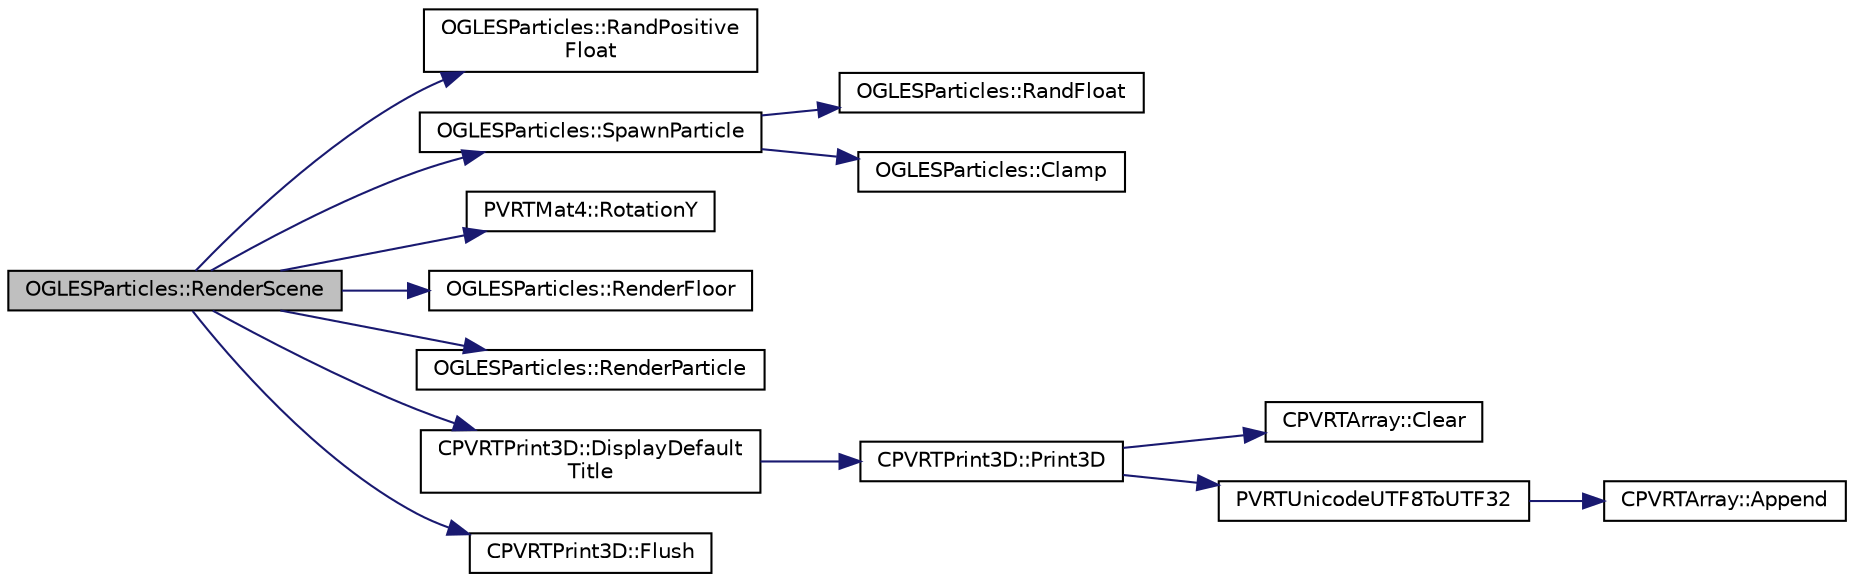digraph "OGLESParticles::RenderScene"
{
  edge [fontname="Helvetica",fontsize="10",labelfontname="Helvetica",labelfontsize="10"];
  node [fontname="Helvetica",fontsize="10",shape=record];
  rankdir="LR";
  Node1 [label="OGLESParticles::RenderScene",height=0.2,width=0.4,color="black", fillcolor="grey75", style="filled", fontcolor="black"];
  Node1 -> Node2 [color="midnightblue",fontsize="10",style="solid",fontname="Helvetica"];
  Node2 [label="OGLESParticles::RandPositive\lFloat",height=0.2,width=0.4,color="black", fillcolor="white", style="filled",URL="$class_o_g_l_e_s_particles.html#a7f5b19f2a598e9e7d9db9c16dbc5d384"];
  Node1 -> Node3 [color="midnightblue",fontsize="10",style="solid",fontname="Helvetica"];
  Node3 [label="OGLESParticles::SpawnParticle",height=0.2,width=0.4,color="black", fillcolor="white", style="filled",URL="$class_o_g_l_e_s_particles.html#aa35481641deea4ab08bbff056d6d56c1"];
  Node3 -> Node4 [color="midnightblue",fontsize="10",style="solid",fontname="Helvetica"];
  Node4 [label="OGLESParticles::RandFloat",height=0.2,width=0.4,color="black", fillcolor="white", style="filled",URL="$class_o_g_l_e_s_particles.html#aab6dd9b85edbfb08883afc8c2c8b7228"];
  Node3 -> Node5 [color="midnightblue",fontsize="10",style="solid",fontname="Helvetica"];
  Node5 [label="OGLESParticles::Clamp",height=0.2,width=0.4,color="black", fillcolor="white", style="filled",URL="$class_o_g_l_e_s_particles.html#ae000b1df26a54e01b78eaf2a6b0d912c"];
  Node1 -> Node6 [color="midnightblue",fontsize="10",style="solid",fontname="Helvetica"];
  Node6 [label="PVRTMat4::RotationY",height=0.2,width=0.4,color="black", fillcolor="white", style="filled",URL="$struct_p_v_r_t_mat4.html#ae963b3a45f031ed3eb6c56f4ce9e5426",tooltip="Calculates a matrix corresponding to a rotation of angle degrees about the Y axis. "];
  Node1 -> Node7 [color="midnightblue",fontsize="10",style="solid",fontname="Helvetica"];
  Node7 [label="OGLESParticles::RenderFloor",height=0.2,width=0.4,color="black", fillcolor="white", style="filled",URL="$class_o_g_l_e_s_particles.html#aa095375eb1ea6046e4cfa4c58ef0edca"];
  Node1 -> Node8 [color="midnightblue",fontsize="10",style="solid",fontname="Helvetica"];
  Node8 [label="OGLESParticles::RenderParticle",height=0.2,width=0.4,color="black", fillcolor="white", style="filled",URL="$class_o_g_l_e_s_particles.html#a5c77a8e9ecd722a166ab68b7f3510e05"];
  Node1 -> Node9 [color="midnightblue",fontsize="10",style="solid",fontname="Helvetica"];
  Node9 [label="CPVRTPrint3D::DisplayDefault\lTitle",height=0.2,width=0.4,color="black", fillcolor="white", style="filled",URL="$class_c_p_v_r_t_print3_d.html#a2bccb1ef64d69a433696094987799d79",tooltip="Creates a default title with predefined position and colours. It displays as well company logos when ..."];
  Node9 -> Node10 [color="midnightblue",fontsize="10",style="solid",fontname="Helvetica"];
  Node10 [label="CPVRTPrint3D::Print3D",height=0.2,width=0.4,color="black", fillcolor="white", style="filled",URL="$class_c_p_v_r_t_print3_d.html#afd98a5ba4e3f9183ceb615566a64f843",tooltip="Display 3D text on screen. CPVRTPrint3D::SetTextures(...) must have been called beforehand. This function accepts formatting in the printf way. "];
  Node10 -> Node11 [color="midnightblue",fontsize="10",style="solid",fontname="Helvetica"];
  Node11 [label="CPVRTArray::Clear",height=0.2,width=0.4,color="black", fillcolor="white", style="filled",URL="$class_c_p_v_r_t_array.html#ad1e3c37b05d484c9e5598899d6611440",tooltip="Clears the array. "];
  Node10 -> Node12 [color="midnightblue",fontsize="10",style="solid",fontname="Helvetica"];
  Node12 [label="PVRTUnicodeUTF8ToUTF32",height=0.2,width=0.4,color="black", fillcolor="white", style="filled",URL="$_p_v_r_t_unicode_8h.html#a54150f433be76ed547efa36329d48341",tooltip="Decodes a UTF8-encoded string in to Unicode code points (UTF32). If pUTF8 is not null terminated..."];
  Node12 -> Node13 [color="midnightblue",fontsize="10",style="solid",fontname="Helvetica"];
  Node13 [label="CPVRTArray::Append",height=0.2,width=0.4,color="black", fillcolor="white", style="filled",URL="$class_c_p_v_r_t_array.html#a1af5aeb05badf2783dbc7ec5b98cead2",tooltip="Appends an element to the end of the array, expanding it if necessary. "];
  Node1 -> Node14 [color="midnightblue",fontsize="10",style="solid",fontname="Helvetica"];
  Node14 [label="CPVRTPrint3D::Flush",height=0.2,width=0.4,color="black", fillcolor="white", style="filled",URL="$class_c_p_v_r_t_print3_d.html#ad7d1d707351cc84ec0614487e4acc6b1",tooltip="Flushes all the print text commands. "];
}
